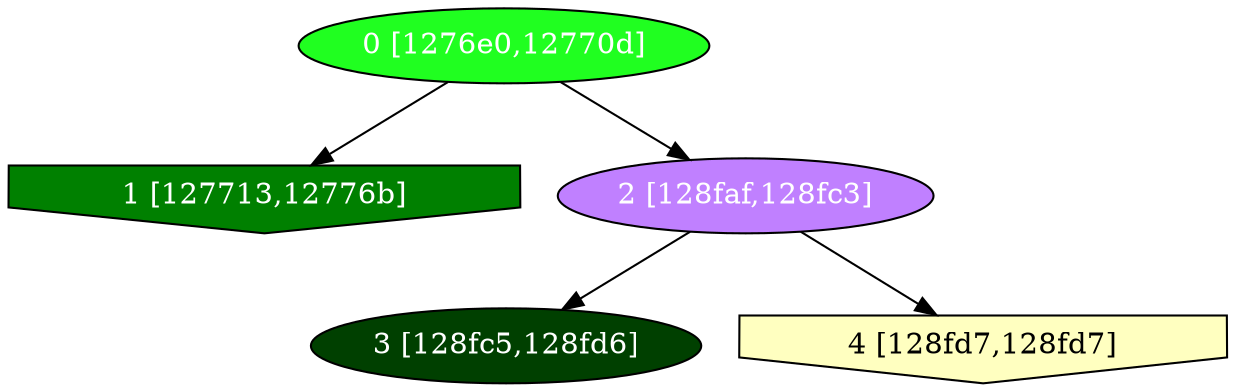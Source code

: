 diGraph libnss3{
	libnss3_0  [style=filled fillcolor="#20FF20" fontcolor="#ffffff" shape=oval label="0 [1276e0,12770d]"]
	libnss3_1  [style=filled fillcolor="#008000" fontcolor="#ffffff" shape=invhouse label="1 [127713,12776b]"]
	libnss3_2  [style=filled fillcolor="#C080FF" fontcolor="#ffffff" shape=oval label="2 [128faf,128fc3]"]
	libnss3_3  [style=filled fillcolor="#004000" fontcolor="#ffffff" shape=oval label="3 [128fc5,128fd6]"]
	libnss3_4  [style=filled fillcolor="#FFFFC0" fontcolor="#000000" shape=invhouse label="4 [128fd7,128fd7]"]

	libnss3_0 -> libnss3_1
	libnss3_0 -> libnss3_2
	libnss3_2 -> libnss3_3
	libnss3_2 -> libnss3_4
}